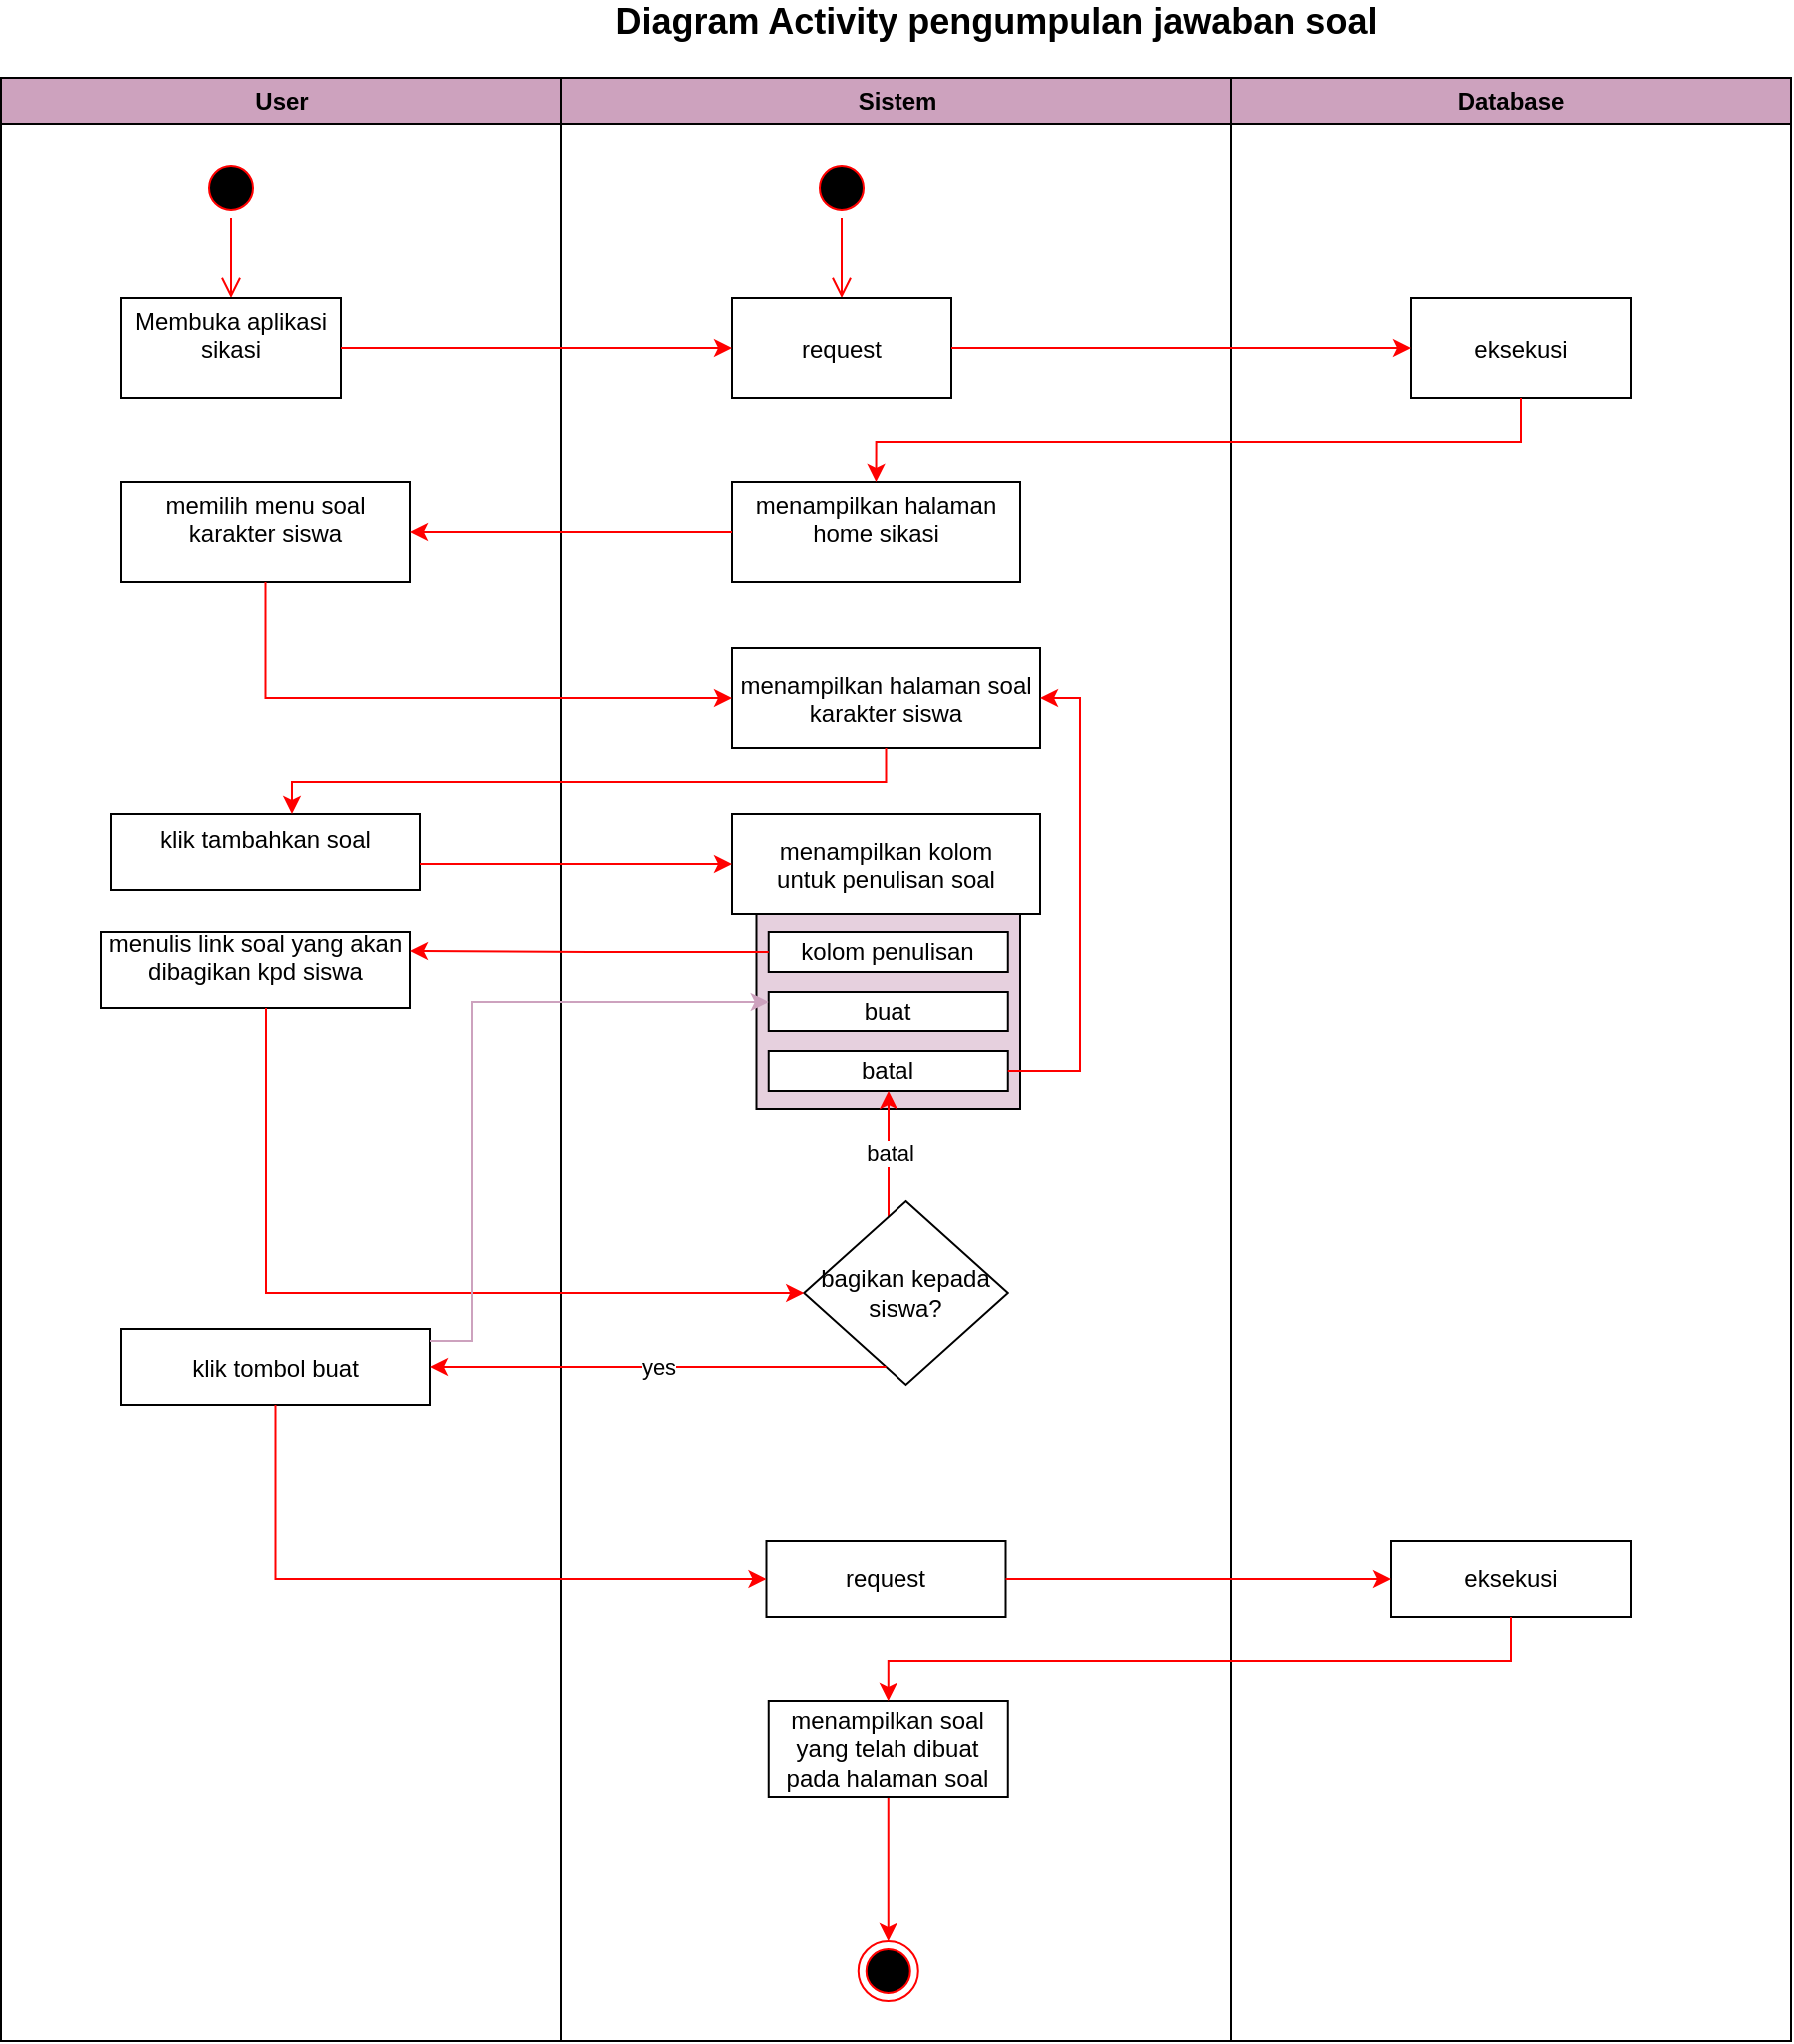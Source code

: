 <mxfile version="13.10.9" type="github">
  <diagram name="Page-1" id="e7e014a7-5840-1c2e-5031-d8a46d1fe8dd">
    <mxGraphModel dx="1022" dy="432" grid="1" gridSize="10" guides="1" tooltips="1" connect="1" arrows="1" fold="1" page="1" pageScale="1" pageWidth="1169" pageHeight="826" background="#ffffff" math="0" shadow="0">
      <root>
        <mxCell id="0" />
        <mxCell id="1" parent="0" />
        <mxCell id="2" value="User" style="swimlane;whiteSpace=wrap;fillColor=#CDA2BE;" parent="1" vertex="1">
          <mxGeometry x="164.5" y="128" width="280" height="982" as="geometry" />
        </mxCell>
        <mxCell id="5" value="" style="ellipse;shape=startState;fillColor=#000000;strokeColor=#ff0000;" parent="2" vertex="1">
          <mxGeometry x="100" y="40" width="30" height="30" as="geometry" />
        </mxCell>
        <mxCell id="6" value="" style="edgeStyle=elbowEdgeStyle;elbow=horizontal;verticalAlign=bottom;endArrow=open;endSize=8;strokeColor=#FF0000;endFill=1;rounded=0" parent="2" source="5" target="7" edge="1">
          <mxGeometry x="100" y="40" as="geometry">
            <mxPoint x="115" y="110" as="targetPoint" />
          </mxGeometry>
        </mxCell>
        <mxCell id="7" value="Membuka aplikasi&#xa;sikasi&#xa;" style="" parent="2" vertex="1">
          <mxGeometry x="60" y="110" width="110" height="50" as="geometry" />
        </mxCell>
        <mxCell id="hcvOqTNpgSSIKmtwzgqO-47" value="memilih menu soal&#xa;karakter siswa&#xa;" style="" vertex="1" parent="2">
          <mxGeometry x="60" y="202" width="144.5" height="50" as="geometry" />
        </mxCell>
        <mxCell id="hcvOqTNpgSSIKmtwzgqO-56" value="menulis link soal yang akan&#xa;dibagikan kpd siswa&#xa;" style="" vertex="1" parent="2">
          <mxGeometry x="50" y="427" width="154.5" height="38" as="geometry" />
        </mxCell>
        <mxCell id="hcvOqTNpgSSIKmtwzgqO-67" value="klik tambahkan soal&#xa;" style="" vertex="1" parent="2">
          <mxGeometry x="55" y="368" width="154.5" height="38" as="geometry" />
        </mxCell>
        <mxCell id="hcvOqTNpgSSIKmtwzgqO-85" value="klik tombol buat" style="" vertex="1" parent="2">
          <mxGeometry x="60" y="626" width="154.5" height="38" as="geometry" />
        </mxCell>
        <mxCell id="3" value="Sistem" style="swimlane;whiteSpace=wrap;fillColor=#CDA2BE;" parent="1" vertex="1">
          <mxGeometry x="444.5" y="128" width="335.5" height="982" as="geometry" />
        </mxCell>
        <mxCell id="hcvOqTNpgSSIKmtwzgqO-61" value="" style="rounded=0;whiteSpace=wrap;html=1;fillColor=#E6D0DE;" vertex="1" parent="3">
          <mxGeometry x="97.75" y="418" width="132.25" height="98" as="geometry" />
        </mxCell>
        <mxCell id="13" value="" style="ellipse;shape=startState;fillColor=#000000;strokeColor=#ff0000;" parent="3" vertex="1">
          <mxGeometry x="125.5" y="40" width="30" height="30" as="geometry" />
        </mxCell>
        <mxCell id="14" value="" style="edgeStyle=elbowEdgeStyle;elbow=horizontal;verticalAlign=bottom;endArrow=open;endSize=8;strokeColor=#FF0000;endFill=1;rounded=0" parent="3" source="13" target="15" edge="1">
          <mxGeometry x="105.5" y="20" as="geometry">
            <mxPoint x="120.5" y="90" as="targetPoint" />
          </mxGeometry>
        </mxCell>
        <mxCell id="15" value="request" style="" parent="3" vertex="1">
          <mxGeometry x="85.5" y="110" width="110" height="50" as="geometry" />
        </mxCell>
        <mxCell id="hcvOqTNpgSSIKmtwzgqO-45" value="menampilkan halaman&#xa;home sikasi&#xa;" style="" vertex="1" parent="3">
          <mxGeometry x="85.5" y="202" width="144.5" height="50" as="geometry" />
        </mxCell>
        <mxCell id="hcvOqTNpgSSIKmtwzgqO-49" value="menampilkan halaman soal &#xa;karakter siswa" style="" vertex="1" parent="3">
          <mxGeometry x="85.5" y="285" width="154.5" height="50" as="geometry" />
        </mxCell>
        <mxCell id="hcvOqTNpgSSIKmtwzgqO-53" value="menampilkan kolom&#xa;untuk penulisan soal" style="" vertex="1" parent="3">
          <mxGeometry x="85.5" y="368" width="154.5" height="50" as="geometry" />
        </mxCell>
        <mxCell id="hcvOqTNpgSSIKmtwzgqO-64" value="" style="group" vertex="1" connectable="0" parent="3">
          <mxGeometry x="103.88" y="427" width="120" height="80" as="geometry" />
        </mxCell>
        <mxCell id="hcvOqTNpgSSIKmtwzgqO-58" value="buat" style="rounded=0;whiteSpace=wrap;html=1;" vertex="1" parent="hcvOqTNpgSSIKmtwzgqO-64">
          <mxGeometry y="30" width="120" height="20" as="geometry" />
        </mxCell>
        <mxCell id="hcvOqTNpgSSIKmtwzgqO-59" value="batal" style="rounded=0;whiteSpace=wrap;html=1;" vertex="1" parent="hcvOqTNpgSSIKmtwzgqO-64">
          <mxGeometry y="60" width="120" height="20" as="geometry" />
        </mxCell>
        <mxCell id="hcvOqTNpgSSIKmtwzgqO-57" value="kolom penulisan" style="rounded=0;whiteSpace=wrap;html=1;" vertex="1" parent="hcvOqTNpgSSIKmtwzgqO-64">
          <mxGeometry width="120" height="20" as="geometry" />
        </mxCell>
        <mxCell id="hcvOqTNpgSSIKmtwzgqO-80" value="batal" style="edgeStyle=orthogonalEdgeStyle;rounded=0;orthogonalLoop=1;jettySize=auto;html=1;strokeColor=#FF0000;" edge="1" parent="3" source="hcvOqTNpgSSIKmtwzgqO-72" target="hcvOqTNpgSSIKmtwzgqO-59">
          <mxGeometry relative="1" as="geometry">
            <Array as="points">
              <mxPoint x="164" y="542" />
              <mxPoint x="164" y="542" />
            </Array>
          </mxGeometry>
        </mxCell>
        <mxCell id="hcvOqTNpgSSIKmtwzgqO-72" value="bagikan kepada siswa?" style="rhombus;whiteSpace=wrap;html=1;fillColor=#FFFFFF;" vertex="1" parent="3">
          <mxGeometry x="121.63" y="562" width="102.25" height="92" as="geometry" />
        </mxCell>
        <mxCell id="hcvOqTNpgSSIKmtwzgqO-89" style="edgeStyle=orthogonalEdgeStyle;rounded=0;orthogonalLoop=1;jettySize=auto;html=1;entryX=1;entryY=0.5;entryDx=0;entryDy=0;strokeColor=#FF0000;" edge="1" parent="3" source="hcvOqTNpgSSIKmtwzgqO-59" target="hcvOqTNpgSSIKmtwzgqO-49">
          <mxGeometry relative="1" as="geometry">
            <Array as="points">
              <mxPoint x="260" y="497" />
              <mxPoint x="260" y="310" />
            </Array>
          </mxGeometry>
        </mxCell>
        <mxCell id="hcvOqTNpgSSIKmtwzgqO-90" value="request" style="rounded=0;whiteSpace=wrap;html=1;fillColor=#FFFFFF;" vertex="1" parent="3">
          <mxGeometry x="102.75" y="732" width="120" height="38" as="geometry" />
        </mxCell>
        <mxCell id="hcvOqTNpgSSIKmtwzgqO-99" style="edgeStyle=orthogonalEdgeStyle;rounded=0;orthogonalLoop=1;jettySize=auto;html=1;strokeColor=#FF0000;" edge="1" parent="3" source="hcvOqTNpgSSIKmtwzgqO-94" target="38">
          <mxGeometry relative="1" as="geometry" />
        </mxCell>
        <mxCell id="hcvOqTNpgSSIKmtwzgqO-94" value="menampilkan soal yang telah dibuat pada halaman soal" style="rounded=0;whiteSpace=wrap;html=1;fillColor=#FFFFFF;" vertex="1" parent="3">
          <mxGeometry x="103.88" y="812" width="120" height="48" as="geometry" />
        </mxCell>
        <mxCell id="38" value="" style="ellipse;shape=endState;fillColor=#000000;strokeColor=#ff0000" parent="3" vertex="1">
          <mxGeometry x="148.88" y="932" width="30" height="30" as="geometry" />
        </mxCell>
        <mxCell id="4" value="Database" style="swimlane;whiteSpace=wrap;startSize=23;fillColor=#CDA2BE;" parent="1" vertex="1">
          <mxGeometry x="780" y="128" width="280" height="982" as="geometry" />
        </mxCell>
        <mxCell id="hcvOqTNpgSSIKmtwzgqO-42" value="eksekusi" style="" vertex="1" parent="4">
          <mxGeometry x="90" y="110" width="110" height="50" as="geometry" />
        </mxCell>
        <mxCell id="hcvOqTNpgSSIKmtwzgqO-92" value="eksekusi" style="rounded=0;whiteSpace=wrap;html=1;fillColor=#FFFFFF;" vertex="1" parent="4">
          <mxGeometry x="80" y="732" width="120" height="38" as="geometry" />
        </mxCell>
        <mxCell id="hcvOqTNpgSSIKmtwzgqO-41" value="&lt;font style=&quot;font-size: 18px&quot;&gt;&lt;b&gt;Diagram Activity pengumpulan jawaban soal&lt;br&gt;&lt;/b&gt;&lt;/font&gt;" style="text;html=1;strokeColor=none;fillColor=none;align=center;verticalAlign=middle;whiteSpace=wrap;rounded=0;" vertex="1" parent="1">
          <mxGeometry x="435" y="90" width="455" height="20" as="geometry" />
        </mxCell>
        <mxCell id="hcvOqTNpgSSIKmtwzgqO-43" style="edgeStyle=orthogonalEdgeStyle;rounded=0;orthogonalLoop=1;jettySize=auto;html=1;strokeColor=#FF0000;" edge="1" parent="1" source="7" target="15">
          <mxGeometry relative="1" as="geometry" />
        </mxCell>
        <mxCell id="hcvOqTNpgSSIKmtwzgqO-44" style="edgeStyle=orthogonalEdgeStyle;rounded=0;orthogonalLoop=1;jettySize=auto;html=1;strokeColor=#FF0000;" edge="1" parent="1" source="15" target="hcvOqTNpgSSIKmtwzgqO-42">
          <mxGeometry relative="1" as="geometry" />
        </mxCell>
        <mxCell id="hcvOqTNpgSSIKmtwzgqO-46" style="edgeStyle=orthogonalEdgeStyle;rounded=0;orthogonalLoop=1;jettySize=auto;html=1;entryX=0.5;entryY=0;entryDx=0;entryDy=0;strokeColor=#FF0000;" edge="1" parent="1" source="hcvOqTNpgSSIKmtwzgqO-42" target="hcvOqTNpgSSIKmtwzgqO-45">
          <mxGeometry relative="1" as="geometry">
            <Array as="points">
              <mxPoint x="925" y="310" />
              <mxPoint x="602" y="310" />
            </Array>
          </mxGeometry>
        </mxCell>
        <mxCell id="hcvOqTNpgSSIKmtwzgqO-48" style="edgeStyle=orthogonalEdgeStyle;rounded=0;orthogonalLoop=1;jettySize=auto;html=1;strokeColor=#FF0000;" edge="1" parent="1" source="hcvOqTNpgSSIKmtwzgqO-45" target="hcvOqTNpgSSIKmtwzgqO-47">
          <mxGeometry relative="1" as="geometry" />
        </mxCell>
        <mxCell id="hcvOqTNpgSSIKmtwzgqO-50" style="edgeStyle=orthogonalEdgeStyle;rounded=0;orthogonalLoop=1;jettySize=auto;html=1;strokeColor=#FF0000;" edge="1" parent="1" source="hcvOqTNpgSSIKmtwzgqO-47" target="hcvOqTNpgSSIKmtwzgqO-49">
          <mxGeometry relative="1" as="geometry">
            <Array as="points">
              <mxPoint x="297" y="438" />
            </Array>
          </mxGeometry>
        </mxCell>
        <mxCell id="hcvOqTNpgSSIKmtwzgqO-66" style="edgeStyle=orthogonalEdgeStyle;rounded=0;orthogonalLoop=1;jettySize=auto;html=1;entryX=1;entryY=0.25;entryDx=0;entryDy=0;strokeColor=#FF0000;" edge="1" parent="1" source="hcvOqTNpgSSIKmtwzgqO-57" target="hcvOqTNpgSSIKmtwzgqO-56">
          <mxGeometry relative="1" as="geometry" />
        </mxCell>
        <mxCell id="hcvOqTNpgSSIKmtwzgqO-69" style="edgeStyle=orthogonalEdgeStyle;rounded=0;orthogonalLoop=1;jettySize=auto;html=1;strokeColor=#FF0000;" edge="1" parent="1" source="hcvOqTNpgSSIKmtwzgqO-49">
          <mxGeometry relative="1" as="geometry">
            <mxPoint x="310" y="496" as="targetPoint" />
            <Array as="points">
              <mxPoint x="607" y="480" />
              <mxPoint x="310" y="480" />
              <mxPoint x="310" y="496" />
            </Array>
          </mxGeometry>
        </mxCell>
        <mxCell id="hcvOqTNpgSSIKmtwzgqO-70" style="edgeStyle=orthogonalEdgeStyle;rounded=0;orthogonalLoop=1;jettySize=auto;html=1;strokeColor=#FF0000;" edge="1" parent="1" source="hcvOqTNpgSSIKmtwzgqO-67" target="hcvOqTNpgSSIKmtwzgqO-53">
          <mxGeometry relative="1" as="geometry">
            <Array as="points">
              <mxPoint x="420" y="521" />
              <mxPoint x="420" y="521" />
            </Array>
          </mxGeometry>
        </mxCell>
        <mxCell id="hcvOqTNpgSSIKmtwzgqO-73" style="edgeStyle=orthogonalEdgeStyle;rounded=0;orthogonalLoop=1;jettySize=auto;html=1;entryX=0;entryY=0.5;entryDx=0;entryDy=0;strokeColor=#FF0000;" edge="1" parent="1" source="hcvOqTNpgSSIKmtwzgqO-56" target="hcvOqTNpgSSIKmtwzgqO-72">
          <mxGeometry relative="1" as="geometry">
            <Array as="points">
              <mxPoint x="297" y="736" />
            </Array>
          </mxGeometry>
        </mxCell>
        <mxCell id="hcvOqTNpgSSIKmtwzgqO-86" value="yes" style="edgeStyle=orthogonalEdgeStyle;rounded=0;orthogonalLoop=1;jettySize=auto;html=1;entryX=1;entryY=0.5;entryDx=0;entryDy=0;strokeColor=#FF0000;" edge="1" parent="1" source="hcvOqTNpgSSIKmtwzgqO-72" target="hcvOqTNpgSSIKmtwzgqO-85">
          <mxGeometry relative="1" as="geometry">
            <Array as="points">
              <mxPoint x="614" y="779" />
            </Array>
          </mxGeometry>
        </mxCell>
        <mxCell id="hcvOqTNpgSSIKmtwzgqO-87" style="edgeStyle=orthogonalEdgeStyle;rounded=0;orthogonalLoop=1;jettySize=auto;html=1;entryX=0;entryY=0.25;entryDx=0;entryDy=0;strokeColor=#CDA2BE;" edge="1" parent="1" source="hcvOqTNpgSSIKmtwzgqO-85" target="hcvOqTNpgSSIKmtwzgqO-58">
          <mxGeometry relative="1" as="geometry">
            <Array as="points">
              <mxPoint x="400" y="760" />
              <mxPoint x="400" y="590" />
            </Array>
          </mxGeometry>
        </mxCell>
        <mxCell id="hcvOqTNpgSSIKmtwzgqO-91" style="edgeStyle=orthogonalEdgeStyle;rounded=0;orthogonalLoop=1;jettySize=auto;html=1;strokeColor=#FF0000;" edge="1" parent="1" source="hcvOqTNpgSSIKmtwzgqO-85" target="hcvOqTNpgSSIKmtwzgqO-90">
          <mxGeometry relative="1" as="geometry">
            <Array as="points">
              <mxPoint x="302" y="879" />
            </Array>
          </mxGeometry>
        </mxCell>
        <mxCell id="hcvOqTNpgSSIKmtwzgqO-93" style="edgeStyle=orthogonalEdgeStyle;rounded=0;orthogonalLoop=1;jettySize=auto;html=1;strokeColor=#FF0000;" edge="1" parent="1" source="hcvOqTNpgSSIKmtwzgqO-90" target="hcvOqTNpgSSIKmtwzgqO-92">
          <mxGeometry relative="1" as="geometry" />
        </mxCell>
        <mxCell id="hcvOqTNpgSSIKmtwzgqO-95" style="edgeStyle=orthogonalEdgeStyle;rounded=0;orthogonalLoop=1;jettySize=auto;html=1;entryX=0.5;entryY=0;entryDx=0;entryDy=0;strokeColor=#FF0000;" edge="1" parent="1" source="hcvOqTNpgSSIKmtwzgqO-92" target="hcvOqTNpgSSIKmtwzgqO-94">
          <mxGeometry relative="1" as="geometry">
            <Array as="points">
              <mxPoint x="920" y="920" />
              <mxPoint x="608" y="920" />
            </Array>
          </mxGeometry>
        </mxCell>
      </root>
    </mxGraphModel>
  </diagram>
</mxfile>
